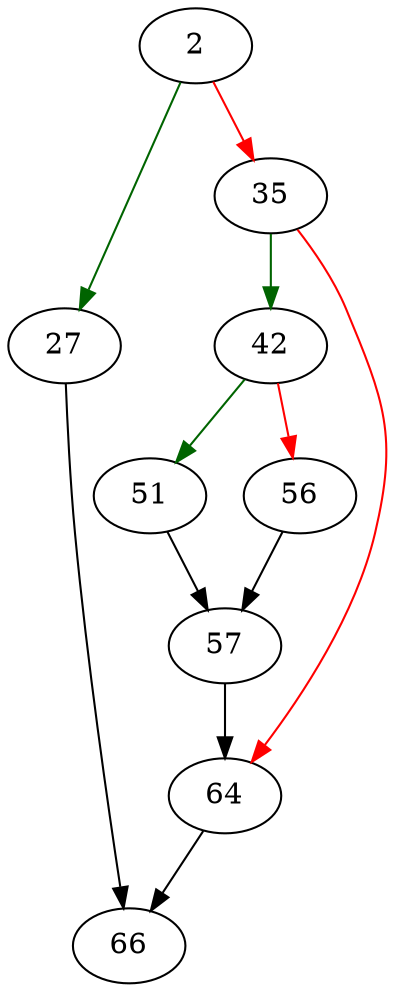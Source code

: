 strict digraph "unixSync" {
	// Node definitions.
	2 [entry=true];
	27;
	35;
	66;
	42;
	64;
	51;
	56;
	57;

	// Edge definitions.
	2 -> 27 [
		color=darkgreen
		cond=true
	];
	2 -> 35 [
		color=red
		cond=false
	];
	27 -> 66;
	35 -> 42 [
		color=darkgreen
		cond=true
	];
	35 -> 64 [
		color=red
		cond=false
	];
	42 -> 51 [
		color=darkgreen
		cond=true
	];
	42 -> 56 [
		color=red
		cond=false
	];
	64 -> 66;
	51 -> 57;
	56 -> 57;
	57 -> 64;
}